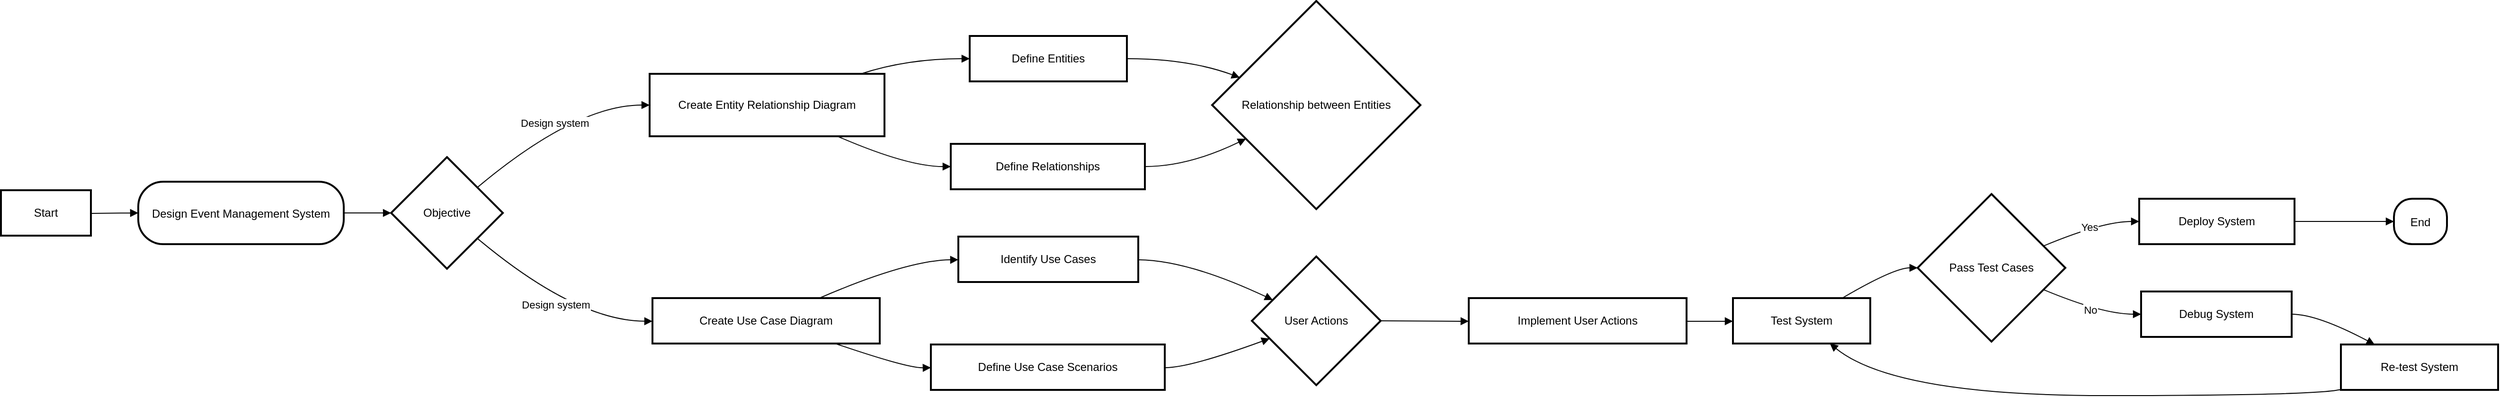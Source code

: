 <mxfile version="24.8.3">
  <diagram name="Page-1" id="j5C6f8ic6tOovj3ZdQEG">
    <mxGraphModel>
      <root>
        <mxCell id="0" />
        <mxCell id="1" parent="0" />
        <mxCell id="2" value="Start" style="whiteSpace=wrap;strokeWidth=2;" vertex="1" parent="1">
          <mxGeometry x="8" y="208" width="95" height="48" as="geometry" />
        </mxCell>
        <mxCell id="3" value="Design Event Management System" style="rounded=1;arcSize=40;strokeWidth=2" vertex="1" parent="1">
          <mxGeometry x="153" y="199" width="217" height="66" as="geometry" />
        </mxCell>
        <mxCell id="4" value="Objective" style="rhombus;strokeWidth=2;whiteSpace=wrap;" vertex="1" parent="1">
          <mxGeometry x="420" y="173" width="118" height="118" as="geometry" />
        </mxCell>
        <mxCell id="5" value="Create Entity Relationship Diagram" style="whiteSpace=wrap;strokeWidth=2;" vertex="1" parent="1">
          <mxGeometry x="693" y="85" width="248" height="66" as="geometry" />
        </mxCell>
        <mxCell id="6" value="Create Use Case Diagram" style="whiteSpace=wrap;strokeWidth=2;" vertex="1" parent="1">
          <mxGeometry x="696" y="322" width="240" height="48" as="geometry" />
        </mxCell>
        <mxCell id="7" value="Define Entities" style="whiteSpace=wrap;strokeWidth=2;" vertex="1" parent="1">
          <mxGeometry x="1031" y="45" width="166" height="48" as="geometry" />
        </mxCell>
        <mxCell id="8" value="Define Relationships" style="whiteSpace=wrap;strokeWidth=2;" vertex="1" parent="1">
          <mxGeometry x="1011" y="159" width="205" height="48" as="geometry" />
        </mxCell>
        <mxCell id="9" value="Identify Use Cases" style="whiteSpace=wrap;strokeWidth=2;" vertex="1" parent="1">
          <mxGeometry x="1019" y="257" width="190" height="48" as="geometry" />
        </mxCell>
        <mxCell id="10" value="Define Use Case Scenarios" style="whiteSpace=wrap;strokeWidth=2;" vertex="1" parent="1">
          <mxGeometry x="990" y="371" width="247" height="48" as="geometry" />
        </mxCell>
        <mxCell id="11" value="Relationship between Entities" style="rhombus;strokeWidth=2;whiteSpace=wrap;" vertex="1" parent="1">
          <mxGeometry x="1287" y="8" width="220" height="220" as="geometry" />
        </mxCell>
        <mxCell id="12" value="User Actions" style="rhombus;strokeWidth=2;whiteSpace=wrap;" vertex="1" parent="1">
          <mxGeometry x="1329" y="278" width="136" height="136" as="geometry" />
        </mxCell>
        <mxCell id="13" value="Implement User Actions" style="whiteSpace=wrap;strokeWidth=2;" vertex="1" parent="1">
          <mxGeometry x="1558" y="322" width="230" height="48" as="geometry" />
        </mxCell>
        <mxCell id="14" value="Test System" style="whiteSpace=wrap;strokeWidth=2;" vertex="1" parent="1">
          <mxGeometry x="1837" y="322" width="145" height="48" as="geometry" />
        </mxCell>
        <mxCell id="15" value="Pass Test Cases" style="rhombus;strokeWidth=2;whiteSpace=wrap;" vertex="1" parent="1">
          <mxGeometry x="2032" y="212" width="156" height="156" as="geometry" />
        </mxCell>
        <mxCell id="16" value="Deploy System" style="whiteSpace=wrap;strokeWidth=2;" vertex="1" parent="1">
          <mxGeometry x="2266" y="217" width="164" height="48" as="geometry" />
        </mxCell>
        <mxCell id="17" value="Debug System" style="whiteSpace=wrap;strokeWidth=2;" vertex="1" parent="1">
          <mxGeometry x="2268" y="315" width="159" height="48" as="geometry" />
        </mxCell>
        <mxCell id="18" value="Re-test System" style="whiteSpace=wrap;strokeWidth=2;" vertex="1" parent="1">
          <mxGeometry x="2479" y="371" width="166" height="48" as="geometry" />
        </mxCell>
        <mxCell id="19" value="End" style="rounded=1;arcSize=40;strokeWidth=2" vertex="1" parent="1">
          <mxGeometry x="2535" y="217" width="56" height="48" as="geometry" />
        </mxCell>
        <mxCell id="20" value="" style="curved=1;startArrow=none;endArrow=block;exitX=1;exitY=0.51;entryX=0;entryY=0.5;" edge="1" parent="1" source="2" target="3">
          <mxGeometry relative="1" as="geometry">
            <Array as="points" />
          </mxGeometry>
        </mxCell>
        <mxCell id="21" value="" style="curved=1;startArrow=none;endArrow=block;exitX=1;exitY=0.5;entryX=0;entryY=0.5;" edge="1" parent="1" source="3" target="4">
          <mxGeometry relative="1" as="geometry">
            <Array as="points" />
          </mxGeometry>
        </mxCell>
        <mxCell id="22" value="Design system" style="curved=1;startArrow=none;endArrow=block;exitX=1;exitY=0.08;entryX=0;entryY=0.5;" edge="1" parent="1" source="4" target="5">
          <mxGeometry relative="1" as="geometry">
            <Array as="points">
              <mxPoint x="615" y="118" />
            </Array>
          </mxGeometry>
        </mxCell>
        <mxCell id="23" value="Design system" style="curved=1;startArrow=none;endArrow=block;exitX=1;exitY=0.92;entryX=0;entryY=0.51;" edge="1" parent="1" source="4" target="6">
          <mxGeometry relative="1" as="geometry">
            <Array as="points">
              <mxPoint x="615" y="346" />
            </Array>
          </mxGeometry>
        </mxCell>
        <mxCell id="24" value="" style="curved=1;startArrow=none;endArrow=block;exitX=0.9;exitY=0;entryX=0;entryY=0.5;" edge="1" parent="1" source="5" target="7">
          <mxGeometry relative="1" as="geometry">
            <Array as="points">
              <mxPoint x="965" y="69" />
            </Array>
          </mxGeometry>
        </mxCell>
        <mxCell id="25" value="" style="curved=1;startArrow=none;endArrow=block;exitX=0.8;exitY=1;entryX=0;entryY=0.5;" edge="1" parent="1" source="5" target="8">
          <mxGeometry relative="1" as="geometry">
            <Array as="points">
              <mxPoint x="965" y="183" />
            </Array>
          </mxGeometry>
        </mxCell>
        <mxCell id="26" value="" style="curved=1;startArrow=none;endArrow=block;exitX=0.73;exitY=0.01;entryX=0;entryY=0.51;" edge="1" parent="1" source="6" target="9">
          <mxGeometry relative="1" as="geometry">
            <Array as="points">
              <mxPoint x="965" y="282" />
            </Array>
          </mxGeometry>
        </mxCell>
        <mxCell id="27" value="" style="curved=1;startArrow=none;endArrow=block;exitX=0.81;exitY=1.01;entryX=0;entryY=0.51;" edge="1" parent="1" source="6" target="10">
          <mxGeometry relative="1" as="geometry">
            <Array as="points">
              <mxPoint x="965" y="396" />
            </Array>
          </mxGeometry>
        </mxCell>
        <mxCell id="28" value="" style="curved=1;startArrow=none;endArrow=block;exitX=1;exitY=0.5;entryX=0;entryY=0.32;" edge="1" parent="1" source="7" target="11">
          <mxGeometry relative="1" as="geometry">
            <Array as="points">
              <mxPoint x="1262" y="69" />
            </Array>
          </mxGeometry>
        </mxCell>
        <mxCell id="29" value="" style="curved=1;startArrow=none;endArrow=block;exitX=1;exitY=0.5;entryX=0;entryY=0.74;" edge="1" parent="1" source="8" target="11">
          <mxGeometry relative="1" as="geometry">
            <Array as="points">
              <mxPoint x="1262" y="183" />
            </Array>
          </mxGeometry>
        </mxCell>
        <mxCell id="30" value="" style="curved=1;startArrow=none;endArrow=block;exitX=1;exitY=0.51;entryX=0;entryY=0.26;" edge="1" parent="1" source="9" target="12">
          <mxGeometry relative="1" as="geometry">
            <Array as="points">
              <mxPoint x="1262" y="282" />
            </Array>
          </mxGeometry>
        </mxCell>
        <mxCell id="31" value="" style="curved=1;startArrow=none;endArrow=block;exitX=1;exitY=0.51;entryX=0;entryY=0.69;" edge="1" parent="1" source="10" target="12">
          <mxGeometry relative="1" as="geometry">
            <Array as="points">
              <mxPoint x="1262" y="396" />
            </Array>
          </mxGeometry>
        </mxCell>
        <mxCell id="32" value="" style="curved=1;startArrow=none;endArrow=block;exitX=1;exitY=0.5;entryX=0;entryY=0.51;" edge="1" parent="1" source="12" target="13">
          <mxGeometry relative="1" as="geometry">
            <Array as="points" />
          </mxGeometry>
        </mxCell>
        <mxCell id="33" value="" style="curved=1;startArrow=none;endArrow=block;exitX=1;exitY=0.51;entryX=0;entryY=0.51;" edge="1" parent="1" source="13" target="14">
          <mxGeometry relative="1" as="geometry">
            <Array as="points" />
          </mxGeometry>
        </mxCell>
        <mxCell id="34" value="" style="curved=1;startArrow=none;endArrow=block;exitX=0.79;exitY=0.01;entryX=0;entryY=0.5;" edge="1" parent="1" source="14" target="15">
          <mxGeometry relative="1" as="geometry">
            <Array as="points">
              <mxPoint x="2007" y="290" />
            </Array>
          </mxGeometry>
        </mxCell>
        <mxCell id="35" value="Yes" style="curved=1;startArrow=none;endArrow=block;exitX=1;exitY=0.29;entryX=0;entryY=0.5;" edge="1" parent="1" source="15" target="16">
          <mxGeometry relative="1" as="geometry">
            <Array as="points">
              <mxPoint x="2227" y="241" />
            </Array>
          </mxGeometry>
        </mxCell>
        <mxCell id="36" value="No" style="curved=1;startArrow=none;endArrow=block;exitX=1;exitY=0.71;entryX=0;entryY=0.5;" edge="1" parent="1" source="15" target="17">
          <mxGeometry relative="1" as="geometry">
            <Array as="points">
              <mxPoint x="2227" y="339" />
            </Array>
          </mxGeometry>
        </mxCell>
        <mxCell id="37" value="" style="curved=1;startArrow=none;endArrow=block;exitX=1;exitY=0.5;entryX=0.22;entryY=0.01;" edge="1" parent="1" source="17" target="18">
          <mxGeometry relative="1" as="geometry">
            <Array as="points">
              <mxPoint x="2454" y="339" />
            </Array>
          </mxGeometry>
        </mxCell>
        <mxCell id="38" value="" style="curved=1;startArrow=none;endArrow=block;exitX=0;exitY=0.99;entryX=0.71;entryY=1.01;" edge="1" parent="1" source="18" target="14">
          <mxGeometry relative="1" as="geometry">
            <Array as="points">
              <mxPoint x="2454" y="425" />
              <mxPoint x="2007" y="425" />
            </Array>
          </mxGeometry>
        </mxCell>
        <mxCell id="39" value="" style="curved=1;startArrow=none;endArrow=block;exitX=1;exitY=0.5;entryX=-0.01;entryY=0.5;" edge="1" parent="1" source="16" target="19">
          <mxGeometry relative="1" as="geometry">
            <Array as="points" />
          </mxGeometry>
        </mxCell>
      </root>
    </mxGraphModel>
  </diagram>
</mxfile>
